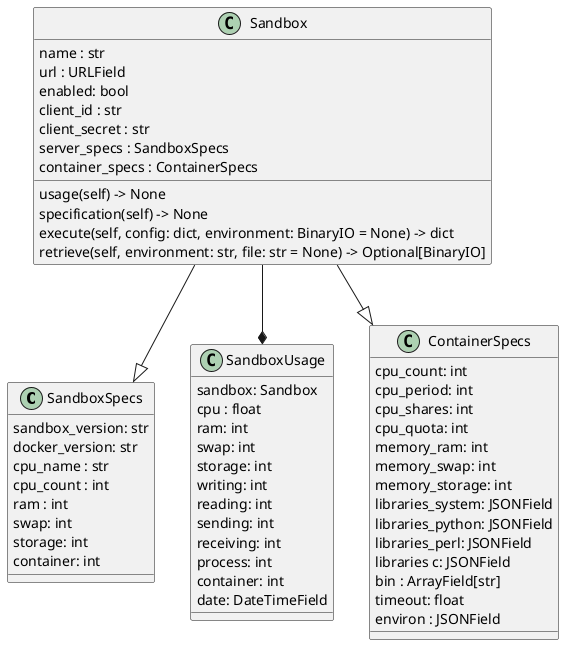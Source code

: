 @startuml

class SandboxSpecs {
    sandbox_version: str
    docker_version: str
    cpu_name : str
    cpu_count : int
    ram : int
    swap: int
    storage: int
    container: int
}


class SandboxUsage {
    sandbox: Sandbox
    cpu : float
    ram: int
    swap: int
    storage: int
    writing: int
    reading: int
    sending: int
    receiving: int
    process: int
    container: int
    date: DateTimeField
}


class ContainerSpecs {
    cpu_count: int
    cpu_period: int
    cpu_shares: int
    cpu_quota: int
    memory_ram: int
    memory_swap: int
    memory_storage: int
    libraries_system: JSONField
    libraries_python: JSONField
    libraries_perl: JSONField
    libraries c: JSONField
    bin : ArrayField[str]
    timeout: float
    environ : JSONField
}


class Sandbox {
    name : str
    url : URLField
    enabled: bool
    client_id : str
    client_secret : str
    server_specs : SandboxSpecs
    container_specs : ContainerSpecs

    usage(self) -> None
    specification(self) -> None
    execute(self, config: dict, environment: BinaryIO = None) -> dict
    retrieve(self, environment: str, file: str = None) -> Optional[BinaryIO]
}

Sandbox --|> SandboxSpecs
Sandbox --|> ContainerSpecs
Sandbox --* SandboxUsage

@enduml

